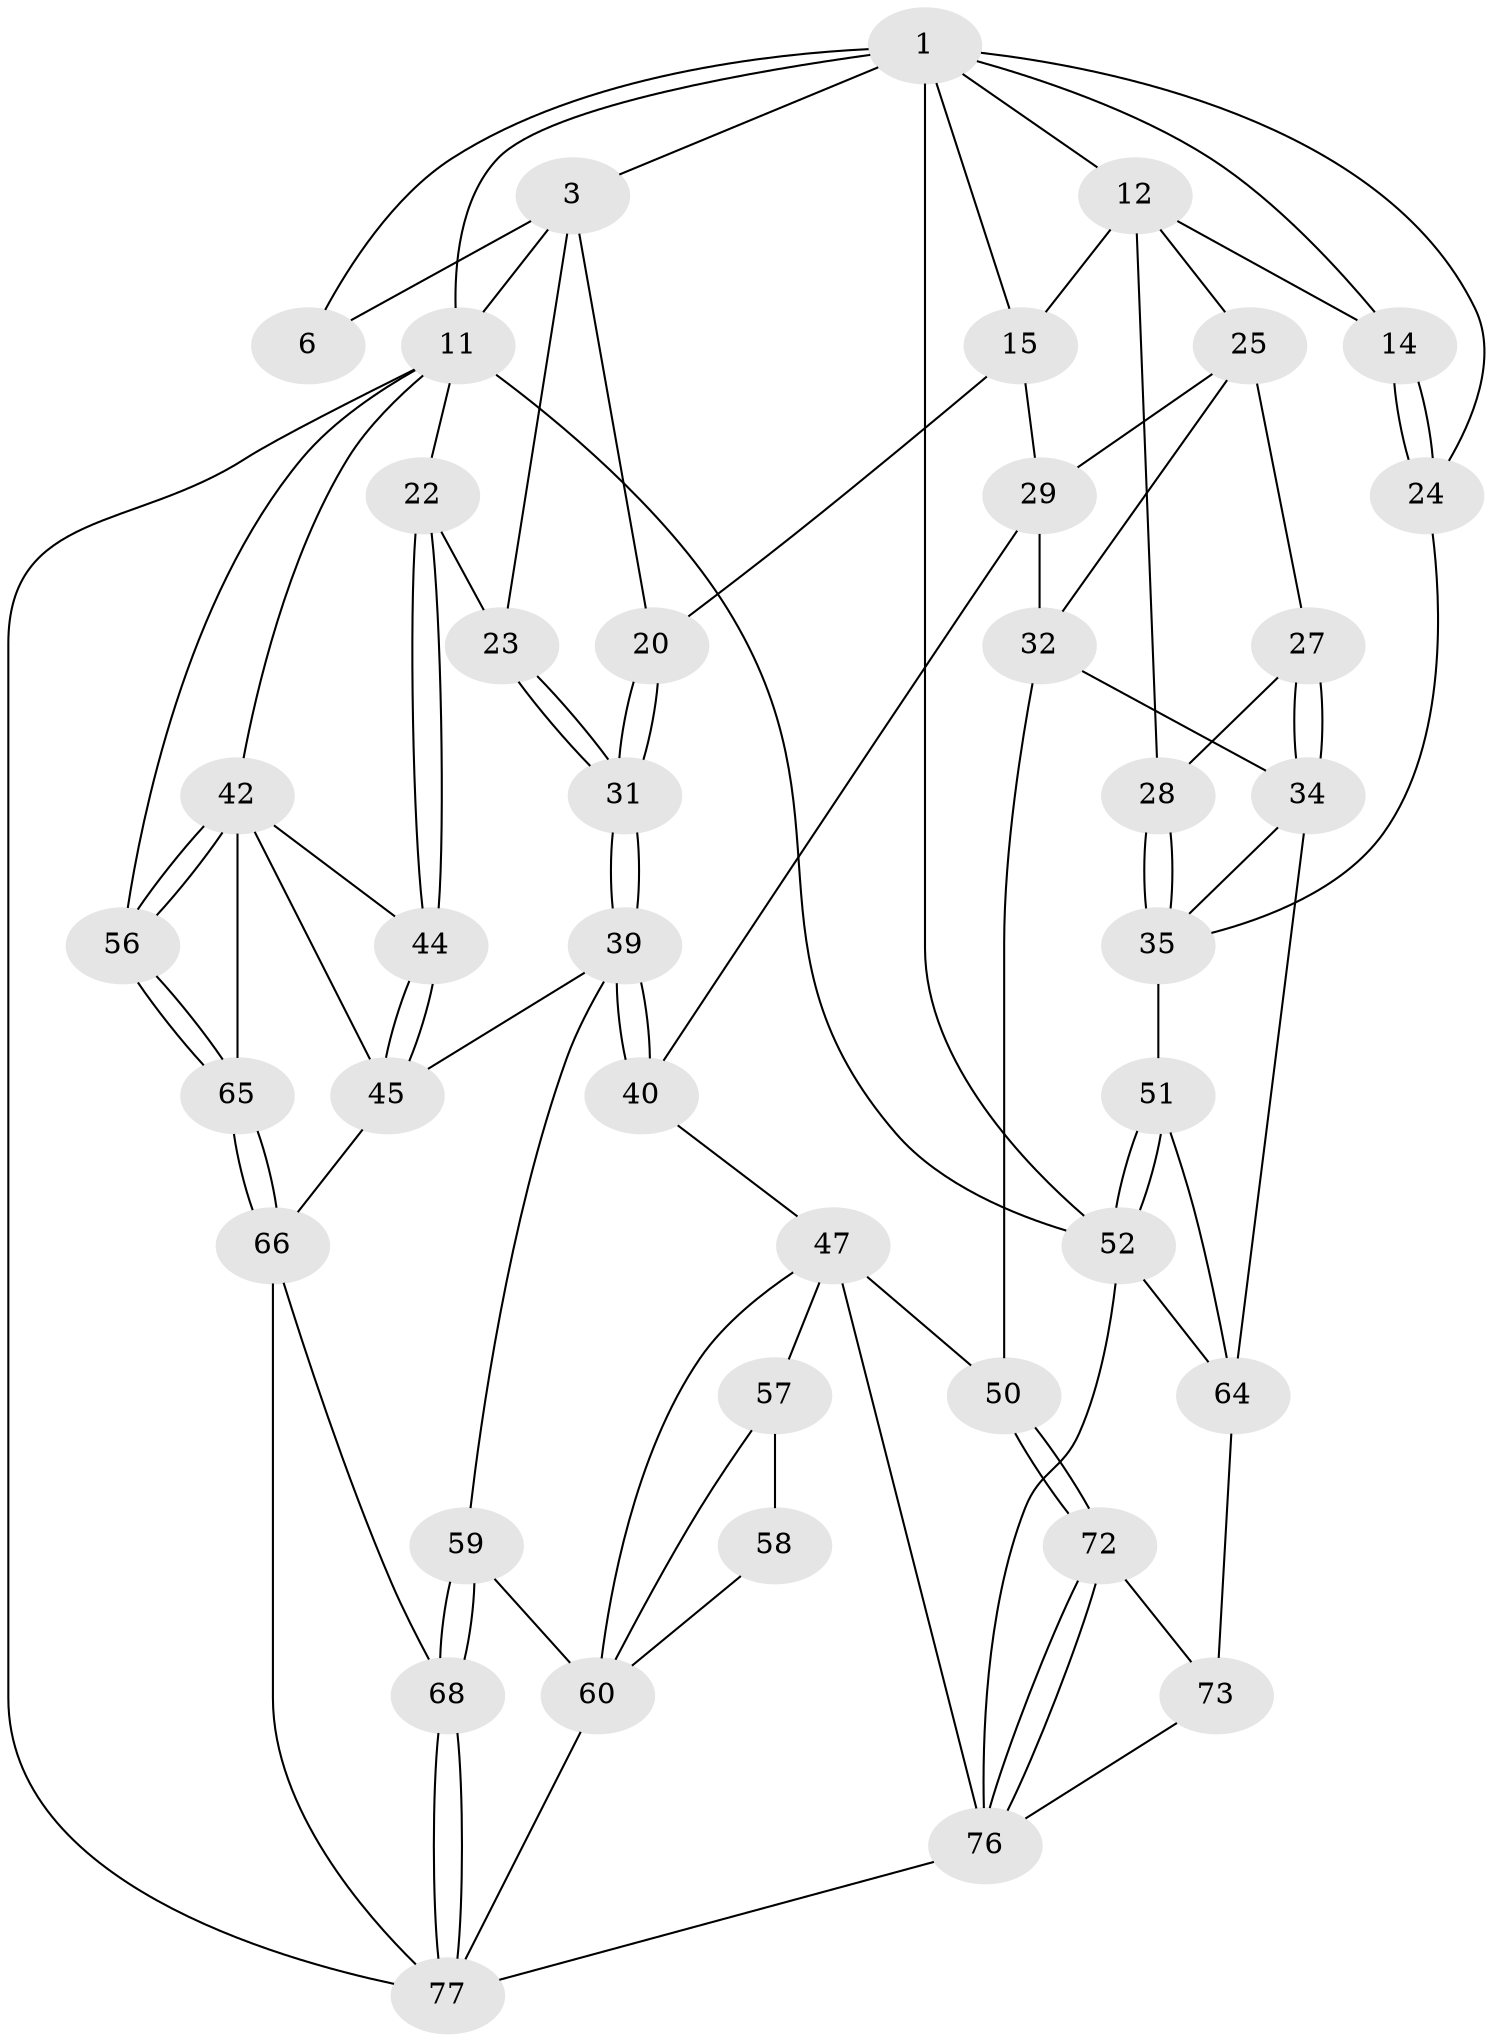 // original degree distribution, {3: 0.036585365853658534, 5: 0.45121951219512196, 4: 0.25609756097560976, 6: 0.25609756097560976}
// Generated by graph-tools (version 1.1) at 2025/28/03/15/25 16:28:07]
// undirected, 41 vertices, 95 edges
graph export_dot {
graph [start="1"]
  node [color=gray90,style=filled];
  1 [pos="+0.3974351170007786+0",super="+2+7"];
  3 [pos="+0.703411752759145+0.18807776581375002",super="+19+4"];
  6 [pos="+0.3913528404163112+0"];
  11 [pos="+1+0",super="+17+55"];
  12 [pos="+0.31713002067811347+0.2603087319875297",super="+16+13"];
  14 [pos="+0.1447774240459719+0.336085707987329"];
  15 [pos="+0.5479979129101067+0.2323805890088422",super="+21"];
  20 [pos="+0.6643769621478566+0.413814410805785"];
  22 [pos="+0.8494201893515689+0.45871526461280465"];
  23 [pos="+0.8133726322776147+0.4708559751137163"];
  24 [pos="+0+0.19304398281993052"];
  25 [pos="+0.4047193676571956+0.31591235381760135",super="+26"];
  27 [pos="+0.27411635170206894+0.4494761577437135"];
  28 [pos="+0.1755653068422203+0.42824084674902335"];
  29 [pos="+0.5734626981013319+0.49172100256627155",super="+30"];
  31 [pos="+0.7971740477677768+0.48234232207589745"];
  32 [pos="+0.3800943046540654+0.5710578729674068",super="+33"];
  34 [pos="+0.31408907871752834+0.6399165275617783",super="+37"];
  35 [pos="+0.16286082148469005+0.4412957946150203",super="+36+38"];
  39 [pos="+0.7422543716133603+0.576456952379586",super="+46"];
  40 [pos="+0.7133517420977578+0.5764253422278008",super="+41"];
  42 [pos="+1+0.5882925082465547",super="+43"];
  44 [pos="+0.9138419682257697+0.5403187196636485"];
  45 [pos="+0.8110825566620029+0.6655012365065955",super="+63"];
  47 [pos="+0.5231809108754094+0.6665288828638489",super="+48"];
  50 [pos="+0.3522878937757055+0.6632137364002282"];
  51 [pos="+0+0.5452005938395986",super="+54"];
  52 [pos="+0+0.841776850305162",super="+53"];
  56 [pos="+1+1"];
  57 [pos="+0.5355553292029587+0.6701810920573573"];
  58 [pos="+0.6912614840537313+0.5984399008859307"];
  59 [pos="+0.767121530558075+0.7327026134025495"];
  60 [pos="+0.6393276179623727+0.7405717515495265",super="+61+69"];
  64 [pos="+0.11842350695437229+0.724238503682138",super="+74"];
  65 [pos="+1+0.9122411696901773"];
  66 [pos="+0.8715062864159873+0.8634563647424681",super="+67"];
  68 [pos="+0.7894921046046975+0.8119487079505424"];
  72 [pos="+0.3293889314517758+0.8553622557193103"];
  73 [pos="+0.1260384388702702+0.7805220442994141"];
  76 [pos="+0.3322409393252097+0.8673448346220642",super="+78"];
  77 [pos="+0.6316907195846627+0.9103178156118913",super="+80"];
  1 -- 3;
  1 -- 15;
  1 -- 6;
  1 -- 24;
  1 -- 11;
  1 -- 12;
  1 -- 14;
  1 -- 52;
  3 -- 20;
  3 -- 23;
  3 -- 11 [weight=2];
  3 -- 6;
  11 -- 42;
  11 -- 22;
  11 -- 56;
  11 -- 77;
  11 -- 52;
  12 -- 25;
  12 -- 15;
  12 -- 28;
  12 -- 14;
  14 -- 24;
  14 -- 24;
  15 -- 20;
  15 -- 29;
  20 -- 31;
  20 -- 31;
  22 -- 23;
  22 -- 44;
  22 -- 44;
  23 -- 31;
  23 -- 31;
  24 -- 35;
  25 -- 32;
  25 -- 27;
  25 -- 29;
  27 -- 28;
  27 -- 34;
  27 -- 34;
  28 -- 35;
  28 -- 35;
  29 -- 40;
  29 -- 32;
  31 -- 39;
  31 -- 39;
  32 -- 34;
  32 -- 50;
  34 -- 64;
  34 -- 35;
  35 -- 51 [weight=2];
  39 -- 40;
  39 -- 40;
  39 -- 59;
  39 -- 45;
  40 -- 47;
  42 -- 56;
  42 -- 56;
  42 -- 65;
  42 -- 44;
  42 -- 45;
  44 -- 45;
  44 -- 45;
  45 -- 66;
  47 -- 57;
  47 -- 50;
  47 -- 76 [weight=2];
  47 -- 60;
  50 -- 72;
  50 -- 72;
  51 -- 52;
  51 -- 52;
  51 -- 64;
  52 -- 64;
  52 -- 76;
  56 -- 65;
  56 -- 65;
  57 -- 58;
  57 -- 60;
  58 -- 60;
  59 -- 60;
  59 -- 68;
  59 -- 68;
  60 -- 77;
  64 -- 73;
  65 -- 66;
  65 -- 66;
  66 -- 68;
  66 -- 77;
  68 -- 77;
  68 -- 77;
  72 -- 73;
  72 -- 76;
  72 -- 76;
  73 -- 76;
  76 -- 77;
}
